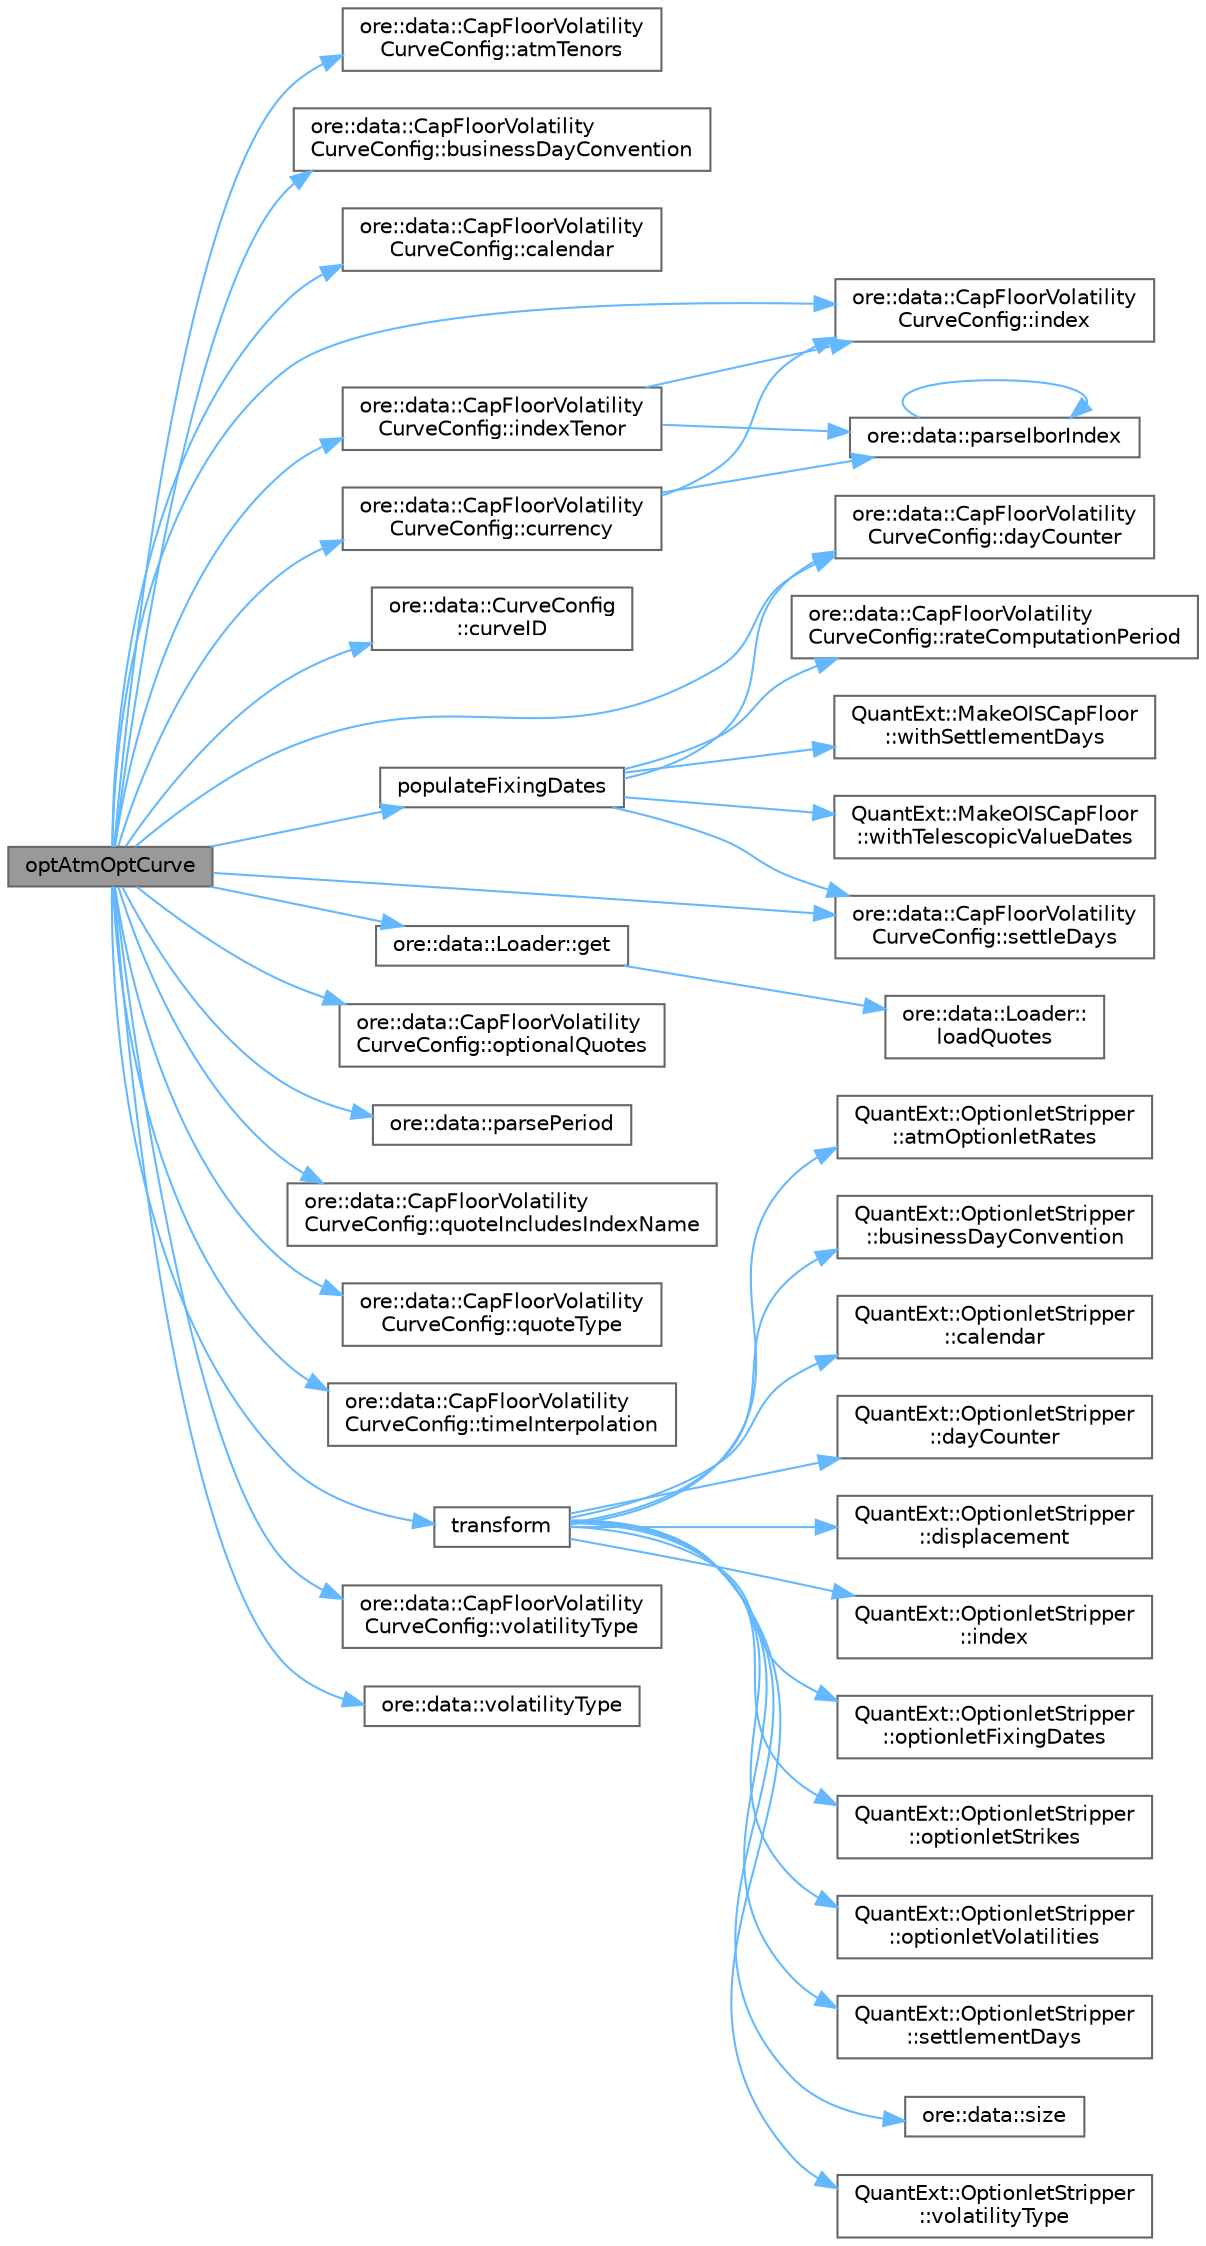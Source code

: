 digraph "optAtmOptCurve"
{
 // INTERACTIVE_SVG=YES
 // LATEX_PDF_SIZE
  bgcolor="transparent";
  edge [fontname=Helvetica,fontsize=10,labelfontname=Helvetica,labelfontsize=10];
  node [fontname=Helvetica,fontsize=10,shape=box,height=0.2,width=0.4];
  rankdir="LR";
  Node1 [label="optAtmOptCurve",height=0.2,width=0.4,color="gray40", fillcolor="grey60", style="filled", fontcolor="black",tooltip="Build ATM optionlet curve from optionlet vol."];
  Node1 -> Node2 [color="steelblue1",style="solid"];
  Node2 [label="ore::data::CapFloorVolatility\lCurveConfig::atmTenors",height=0.2,width=0.4,color="grey40", fillcolor="white", style="filled",URL="$classore_1_1data_1_1_cap_floor_volatility_curve_config.html#a8f9fe9d2757cd906c3082ed401fc6cf5",tooltip=" "];
  Node1 -> Node3 [color="steelblue1",style="solid"];
  Node3 [label="ore::data::CapFloorVolatility\lCurveConfig::businessDayConvention",height=0.2,width=0.4,color="grey40", fillcolor="white", style="filled",URL="$classore_1_1data_1_1_cap_floor_volatility_curve_config.html#a74fdca9e32be5719b0c6aa26b402b9b4",tooltip=" "];
  Node1 -> Node4 [color="steelblue1",style="solid"];
  Node4 [label="ore::data::CapFloorVolatility\lCurveConfig::calendar",height=0.2,width=0.4,color="grey40", fillcolor="white", style="filled",URL="$classore_1_1data_1_1_cap_floor_volatility_curve_config.html#a78d19d9a8d0072dadaf399d3e6ee1258",tooltip=" "];
  Node1 -> Node5 [color="steelblue1",style="solid"];
  Node5 [label="ore::data::CapFloorVolatility\lCurveConfig::currency",height=0.2,width=0.4,color="grey40", fillcolor="white", style="filled",URL="$classore_1_1data_1_1_cap_floor_volatility_curve_config.html#a14dac022d83c5fa9597e6344199a41b6",tooltip=" "];
  Node5 -> Node6 [color="steelblue1",style="solid"];
  Node6 [label="ore::data::CapFloorVolatility\lCurveConfig::index",height=0.2,width=0.4,color="grey40", fillcolor="white", style="filled",URL="$classore_1_1data_1_1_cap_floor_volatility_curve_config.html#a144bd46c24138b26c36e809506da032c",tooltip=" "];
  Node5 -> Node7 [color="steelblue1",style="solid"];
  Node7 [label="ore::data::parseIborIndex",height=0.2,width=0.4,color="grey40", fillcolor="white", style="filled",URL="$group__utilities.html#ga2d18ab5807f92319c9db2c13f4904738",tooltip="Convert std::string to QuantLib::IborIndex."];
  Node7 -> Node7 [color="steelblue1",style="solid"];
  Node1 -> Node8 [color="steelblue1",style="solid"];
  Node8 [label="ore::data::CurveConfig\l::curveID",height=0.2,width=0.4,color="grey40", fillcolor="white", style="filled",URL="$classore_1_1data_1_1_curve_config.html#a469f15054f3eb55783dfeb953fdf4373",tooltip=" "];
  Node1 -> Node9 [color="steelblue1",style="solid"];
  Node9 [label="ore::data::CapFloorVolatility\lCurveConfig::dayCounter",height=0.2,width=0.4,color="grey40", fillcolor="white", style="filled",URL="$classore_1_1data_1_1_cap_floor_volatility_curve_config.html#a878c3d7ce8419bd77556a8bca13dfca1",tooltip=" "];
  Node1 -> Node10 [color="steelblue1",style="solid"];
  Node10 [label="ore::data::Loader::get",height=0.2,width=0.4,color="grey40", fillcolor="white", style="filled",URL="$classore_1_1data_1_1_loader.html#a19d9f6f808db2631247ec12ffe291225",tooltip="get quote by its unique name, throws if not existent, override in derived classes for performance"];
  Node10 -> Node11 [color="steelblue1",style="solid"];
  Node11 [label="ore::data::Loader::\lloadQuotes",height=0.2,width=0.4,color="grey40", fillcolor="white", style="filled",URL="$classore_1_1data_1_1_loader.html#a0086c4f946085ef0b9d5c56bd1539f91",tooltip="get all quotes, TODO change the return value to std::set"];
  Node1 -> Node6 [color="steelblue1",style="solid"];
  Node1 -> Node12 [color="steelblue1",style="solid"];
  Node12 [label="ore::data::CapFloorVolatility\lCurveConfig::indexTenor",height=0.2,width=0.4,color="grey40", fillcolor="white", style="filled",URL="$classore_1_1data_1_1_cap_floor_volatility_curve_config.html#ab8232591b187e0531befdd629d974bc0",tooltip=" "];
  Node12 -> Node6 [color="steelblue1",style="solid"];
  Node12 -> Node7 [color="steelblue1",style="solid"];
  Node1 -> Node13 [color="steelblue1",style="solid"];
  Node13 [label="ore::data::CapFloorVolatility\lCurveConfig::optionalQuotes",height=0.2,width=0.4,color="grey40", fillcolor="white", style="filled",URL="$classore_1_1data_1_1_cap_floor_volatility_curve_config.html#a52d8b020286750630992221d2049171f",tooltip=" "];
  Node1 -> Node14 [color="steelblue1",style="solid"];
  Node14 [label="ore::data::parsePeriod",height=0.2,width=0.4,color="grey40", fillcolor="white", style="filled",URL="$group__utilities.html#ga8e0623e2cb01e250e9cfec4619256208",tooltip="Convert text to QuantLib::Period."];
  Node1 -> Node15 [color="steelblue1",style="solid"];
  Node15 [label="populateFixingDates",height=0.2,width=0.4,color="grey40", fillcolor="white", style="filled",URL="$classore_1_1data_1_1_cap_floor_vol_curve.html#aed70374bbcab010ac7976f63ef78804e",tooltip="Generate fixing days from end date for optionlet vol."];
  Node15 -> Node9 [color="steelblue1",style="solid"];
  Node15 -> Node16 [color="steelblue1",style="solid"];
  Node16 [label="ore::data::CapFloorVolatility\lCurveConfig::rateComputationPeriod",height=0.2,width=0.4,color="grey40", fillcolor="white", style="filled",URL="$classore_1_1data_1_1_cap_floor_volatility_curve_config.html#abe4ea79f91fb449aca0aef9579ab15f8",tooltip=" "];
  Node15 -> Node17 [color="steelblue1",style="solid"];
  Node17 [label="ore::data::CapFloorVolatility\lCurveConfig::settleDays",height=0.2,width=0.4,color="grey40", fillcolor="white", style="filled",URL="$classore_1_1data_1_1_cap_floor_volatility_curve_config.html#a44e6598deec574c7c5893e273d752263",tooltip=" "];
  Node15 -> Node18 [color="steelblue1",style="solid"];
  Node18 [label="QuantExt::MakeOISCapFloor\l::withSettlementDays",height=0.2,width=0.4,color="grey40", fillcolor="white", style="filled",URL="C:/dev/ORE/documentation/QuantExt/doc/quantext.tag$class_quant_ext_1_1_make_o_i_s_cap_floor.html#a5c92a8fb4d7a5de84d60cb01ca39a864",tooltip=" "];
  Node15 -> Node19 [color="steelblue1",style="solid"];
  Node19 [label="QuantExt::MakeOISCapFloor\l::withTelescopicValueDates",height=0.2,width=0.4,color="grey40", fillcolor="white", style="filled",URL="C:/dev/ORE/documentation/QuantExt/doc/quantext.tag$class_quant_ext_1_1_make_o_i_s_cap_floor.html#a6842ee3fbbf88963ed4d02e7ddb70c22",tooltip=" "];
  Node1 -> Node20 [color="steelblue1",style="solid"];
  Node20 [label="ore::data::CapFloorVolatility\lCurveConfig::quoteIncludesIndexName",height=0.2,width=0.4,color="grey40", fillcolor="white", style="filled",URL="$classore_1_1data_1_1_cap_floor_volatility_curve_config.html#a4e32f19694db4479f654b95ba0cd67b2",tooltip=" "];
  Node1 -> Node21 [color="steelblue1",style="solid"];
  Node21 [label="ore::data::CapFloorVolatility\lCurveConfig::quoteType",height=0.2,width=0.4,color="grey40", fillcolor="white", style="filled",URL="$classore_1_1data_1_1_cap_floor_volatility_curve_config.html#a0364de76264e886fcfb3896300700701",tooltip=" "];
  Node1 -> Node17 [color="steelblue1",style="solid"];
  Node1 -> Node22 [color="steelblue1",style="solid"];
  Node22 [label="ore::data::CapFloorVolatility\lCurveConfig::timeInterpolation",height=0.2,width=0.4,color="grey40", fillcolor="white", style="filled",URL="$classore_1_1data_1_1_cap_floor_volatility_curve_config.html#a5c9e162230ec0597ae5b9ae89b5301e7",tooltip=" "];
  Node1 -> Node23 [color="steelblue1",style="solid"];
  Node23 [label="transform",height=0.2,width=0.4,color="grey40", fillcolor="white", style="filled",URL="$classore_1_1data_1_1_cap_floor_vol_curve.html#a4bef3c3950a948d01dc3f726cb94d763",tooltip="Transform QuantExt::OptionletStripper to QuantLib::StrippedOptionlet."];
  Node23 -> Node24 [color="steelblue1",style="solid"];
  Node24 [label="QuantExt::OptionletStripper\l::atmOptionletRates",height=0.2,width=0.4,color="grey40", fillcolor="white", style="filled",URL="C:/dev/ORE/documentation/QuantExt/doc/quantext.tag$class_quant_ext_1_1_optionlet_stripper.html#a6f262e9d6dfada9d772180bccab52f83",tooltip=" "];
  Node23 -> Node25 [color="steelblue1",style="solid"];
  Node25 [label="QuantExt::OptionletStripper\l::businessDayConvention",height=0.2,width=0.4,color="grey40", fillcolor="white", style="filled",URL="C:/dev/ORE/documentation/QuantExt/doc/quantext.tag$class_quant_ext_1_1_optionlet_stripper.html#acff63e9870626a9dedaf3b515869833f",tooltip=" "];
  Node23 -> Node26 [color="steelblue1",style="solid"];
  Node26 [label="QuantExt::OptionletStripper\l::calendar",height=0.2,width=0.4,color="grey40", fillcolor="white", style="filled",URL="C:/dev/ORE/documentation/QuantExt/doc/quantext.tag$class_quant_ext_1_1_optionlet_stripper.html#a1ef243b060d282bec39ee65230cf037a",tooltip=" "];
  Node23 -> Node27 [color="steelblue1",style="solid"];
  Node27 [label="QuantExt::OptionletStripper\l::dayCounter",height=0.2,width=0.4,color="grey40", fillcolor="white", style="filled",URL="C:/dev/ORE/documentation/QuantExt/doc/quantext.tag$class_quant_ext_1_1_optionlet_stripper.html#a94fc547efda67580a0ae559769b5fc71",tooltip=" "];
  Node23 -> Node28 [color="steelblue1",style="solid"];
  Node28 [label="QuantExt::OptionletStripper\l::displacement",height=0.2,width=0.4,color="grey40", fillcolor="white", style="filled",URL="C:/dev/ORE/documentation/QuantExt/doc/quantext.tag$class_quant_ext_1_1_optionlet_stripper.html#add24fda7ff41564d7365154d96563718",tooltip=" "];
  Node23 -> Node29 [color="steelblue1",style="solid"];
  Node29 [label="QuantExt::OptionletStripper\l::index",height=0.2,width=0.4,color="grey40", fillcolor="white", style="filled",URL="C:/dev/ORE/documentation/QuantExt/doc/quantext.tag$class_quant_ext_1_1_optionlet_stripper.html#aeabea0dd7f598167a5ff170ca17cc668",tooltip=" "];
  Node23 -> Node30 [color="steelblue1",style="solid"];
  Node30 [label="QuantExt::OptionletStripper\l::optionletFixingDates",height=0.2,width=0.4,color="grey40", fillcolor="white", style="filled",URL="C:/dev/ORE/documentation/QuantExt/doc/quantext.tag$class_quant_ext_1_1_optionlet_stripper.html#a2a89e416be710d1ded6cb21b0907869d",tooltip=" "];
  Node23 -> Node31 [color="steelblue1",style="solid"];
  Node31 [label="QuantExt::OptionletStripper\l::optionletStrikes",height=0.2,width=0.4,color="grey40", fillcolor="white", style="filled",URL="C:/dev/ORE/documentation/QuantExt/doc/quantext.tag$class_quant_ext_1_1_optionlet_stripper.html#a54dd02538d07f3ec3c35ce5744412cc9",tooltip=" "];
  Node23 -> Node32 [color="steelblue1",style="solid"];
  Node32 [label="QuantExt::OptionletStripper\l::optionletVolatilities",height=0.2,width=0.4,color="grey40", fillcolor="white", style="filled",URL="C:/dev/ORE/documentation/QuantExt/doc/quantext.tag$class_quant_ext_1_1_optionlet_stripper.html#a6ac58ed74e3152458d1f399a1ecdc718",tooltip=" "];
  Node23 -> Node33 [color="steelblue1",style="solid"];
  Node33 [label="QuantExt::OptionletStripper\l::settlementDays",height=0.2,width=0.4,color="grey40", fillcolor="white", style="filled",URL="C:/dev/ORE/documentation/QuantExt/doc/quantext.tag$class_quant_ext_1_1_optionlet_stripper.html#a91d05d71934f94dcd6e3a530d55000a6",tooltip=" "];
  Node23 -> Node34 [color="steelblue1",style="solid"];
  Node34 [label="ore::data::size",height=0.2,width=0.4,color="grey40", fillcolor="white", style="filled",URL="$namespaceore_1_1data.html#a777e216dee6069b548bb87da7152699e",tooltip=" "];
  Node23 -> Node35 [color="steelblue1",style="solid"];
  Node35 [label="QuantExt::OptionletStripper\l::volatilityType",height=0.2,width=0.4,color="grey40", fillcolor="white", style="filled",URL="C:/dev/ORE/documentation/QuantExt/doc/quantext.tag$class_quant_ext_1_1_optionlet_stripper.html#a72983c4ae34d208cce6942ef26bec58c",tooltip=" "];
  Node1 -> Node36 [color="steelblue1",style="solid"];
  Node36 [label="ore::data::CapFloorVolatility\lCurveConfig::volatilityType",height=0.2,width=0.4,color="grey40", fillcolor="white", style="filled",URL="$classore_1_1data_1_1_cap_floor_volatility_curve_config.html#abda03231746ea9064406698eef5bfb3e",tooltip=" "];
  Node1 -> Node37 [color="steelblue1",style="solid"];
  Node37 [label="ore::data::volatilityType",height=0.2,width=0.4,color="grey40", fillcolor="white", style="filled",URL="$namespaceore_1_1data.html#a6a0250258f27a26b9e68baa6ff3752ba",tooltip="Imply QuantLib::VolatilityType from CapFloorVolatilityCurveConfig::VolatilityType."];
}
